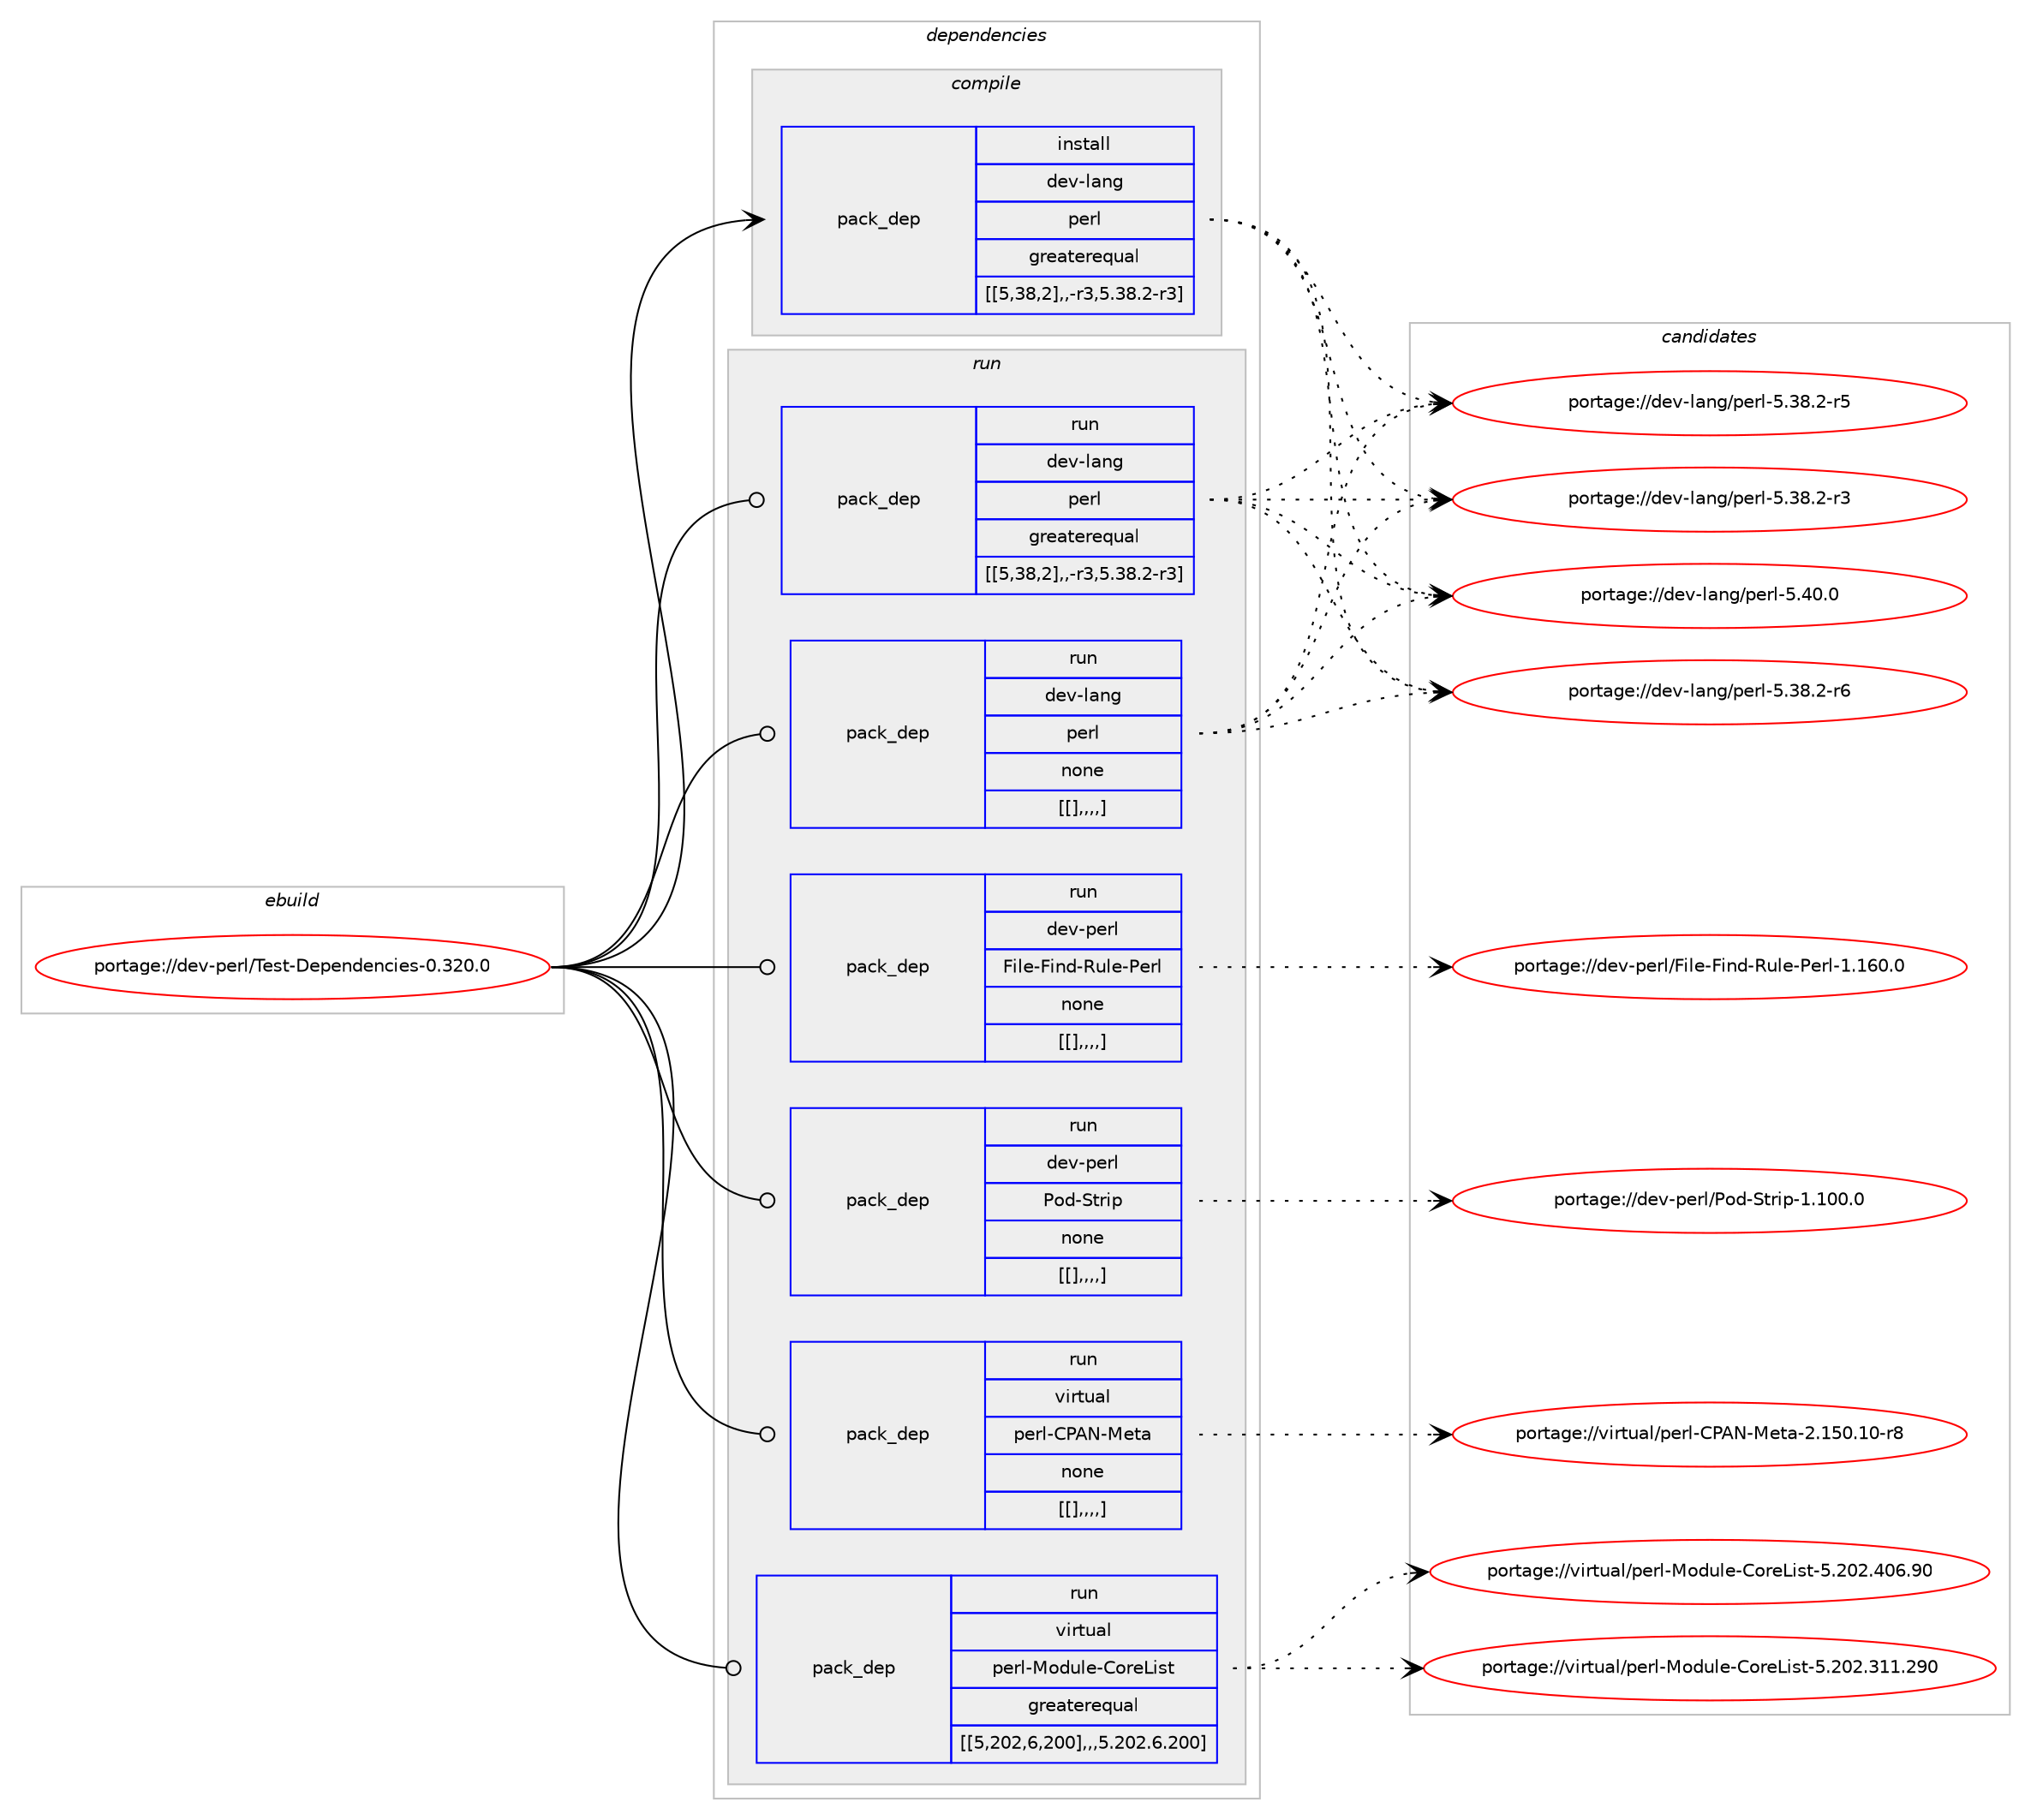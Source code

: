 digraph prolog {

# *************
# Graph options
# *************

newrank=true;
concentrate=true;
compound=true;
graph [rankdir=LR,fontname=Helvetica,fontsize=10,ranksep=1.5];#, ranksep=2.5, nodesep=0.2];
edge  [arrowhead=vee];
node  [fontname=Helvetica,fontsize=10];

# **********
# The ebuild
# **********

subgraph cluster_leftcol {
color=gray;
label=<<i>ebuild</i>>;
id [label="portage://dev-perl/Test-Dependencies-0.320.0", color=red, width=4, href="../dev-perl/Test-Dependencies-0.320.0.svg"];
}

# ****************
# The dependencies
# ****************

subgraph cluster_midcol {
color=gray;
label=<<i>dependencies</i>>;
subgraph cluster_compile {
fillcolor="#eeeeee";
style=filled;
label=<<i>compile</i>>;
subgraph pack106444 {
dependency138243 [label=<<TABLE BORDER="0" CELLBORDER="1" CELLSPACING="0" CELLPADDING="4" WIDTH="220"><TR><TD ROWSPAN="6" CELLPADDING="30">pack_dep</TD></TR><TR><TD WIDTH="110">install</TD></TR><TR><TD>dev-lang</TD></TR><TR><TD>perl</TD></TR><TR><TD>greaterequal</TD></TR><TR><TD>[[5,38,2],,-r3,5.38.2-r3]</TD></TR></TABLE>>, shape=none, color=blue];
}
id:e -> dependency138243:w [weight=20,style="solid",arrowhead="vee"];
}
subgraph cluster_compileandrun {
fillcolor="#eeeeee";
style=filled;
label=<<i>compile and run</i>>;
}
subgraph cluster_run {
fillcolor="#eeeeee";
style=filled;
label=<<i>run</i>>;
subgraph pack106445 {
dependency138244 [label=<<TABLE BORDER="0" CELLBORDER="1" CELLSPACING="0" CELLPADDING="4" WIDTH="220"><TR><TD ROWSPAN="6" CELLPADDING="30">pack_dep</TD></TR><TR><TD WIDTH="110">run</TD></TR><TR><TD>dev-lang</TD></TR><TR><TD>perl</TD></TR><TR><TD>greaterequal</TD></TR><TR><TD>[[5,38,2],,-r3,5.38.2-r3]</TD></TR></TABLE>>, shape=none, color=blue];
}
id:e -> dependency138244:w [weight=20,style="solid",arrowhead="odot"];
subgraph pack106446 {
dependency138245 [label=<<TABLE BORDER="0" CELLBORDER="1" CELLSPACING="0" CELLPADDING="4" WIDTH="220"><TR><TD ROWSPAN="6" CELLPADDING="30">pack_dep</TD></TR><TR><TD WIDTH="110">run</TD></TR><TR><TD>dev-lang</TD></TR><TR><TD>perl</TD></TR><TR><TD>none</TD></TR><TR><TD>[[],,,,]</TD></TR></TABLE>>, shape=none, color=blue];
}
id:e -> dependency138245:w [weight=20,style="solid",arrowhead="odot"];
subgraph pack106447 {
dependency138246 [label=<<TABLE BORDER="0" CELLBORDER="1" CELLSPACING="0" CELLPADDING="4" WIDTH="220"><TR><TD ROWSPAN="6" CELLPADDING="30">pack_dep</TD></TR><TR><TD WIDTH="110">run</TD></TR><TR><TD>dev-perl</TD></TR><TR><TD>File-Find-Rule-Perl</TD></TR><TR><TD>none</TD></TR><TR><TD>[[],,,,]</TD></TR></TABLE>>, shape=none, color=blue];
}
id:e -> dependency138246:w [weight=20,style="solid",arrowhead="odot"];
subgraph pack106448 {
dependency138247 [label=<<TABLE BORDER="0" CELLBORDER="1" CELLSPACING="0" CELLPADDING="4" WIDTH="220"><TR><TD ROWSPAN="6" CELLPADDING="30">pack_dep</TD></TR><TR><TD WIDTH="110">run</TD></TR><TR><TD>dev-perl</TD></TR><TR><TD>Pod-Strip</TD></TR><TR><TD>none</TD></TR><TR><TD>[[],,,,]</TD></TR></TABLE>>, shape=none, color=blue];
}
id:e -> dependency138247:w [weight=20,style="solid",arrowhead="odot"];
subgraph pack106449 {
dependency138248 [label=<<TABLE BORDER="0" CELLBORDER="1" CELLSPACING="0" CELLPADDING="4" WIDTH="220"><TR><TD ROWSPAN="6" CELLPADDING="30">pack_dep</TD></TR><TR><TD WIDTH="110">run</TD></TR><TR><TD>virtual</TD></TR><TR><TD>perl-CPAN-Meta</TD></TR><TR><TD>none</TD></TR><TR><TD>[[],,,,]</TD></TR></TABLE>>, shape=none, color=blue];
}
id:e -> dependency138248:w [weight=20,style="solid",arrowhead="odot"];
subgraph pack106450 {
dependency138249 [label=<<TABLE BORDER="0" CELLBORDER="1" CELLSPACING="0" CELLPADDING="4" WIDTH="220"><TR><TD ROWSPAN="6" CELLPADDING="30">pack_dep</TD></TR><TR><TD WIDTH="110">run</TD></TR><TR><TD>virtual</TD></TR><TR><TD>perl-Module-CoreList</TD></TR><TR><TD>greaterequal</TD></TR><TR><TD>[[5,202,6,200],,,5.202.6.200]</TD></TR></TABLE>>, shape=none, color=blue];
}
id:e -> dependency138249:w [weight=20,style="solid",arrowhead="odot"];
}
}

# **************
# The candidates
# **************

subgraph cluster_choices {
rank=same;
color=gray;
label=<<i>candidates</i>>;

subgraph choice106444 {
color=black;
nodesep=1;
choice10010111845108971101034711210111410845534652484648 [label="portage://dev-lang/perl-5.40.0", color=red, width=4,href="../dev-lang/perl-5.40.0.svg"];
choice100101118451089711010347112101114108455346515646504511454 [label="portage://dev-lang/perl-5.38.2-r6", color=red, width=4,href="../dev-lang/perl-5.38.2-r6.svg"];
choice100101118451089711010347112101114108455346515646504511453 [label="portage://dev-lang/perl-5.38.2-r5", color=red, width=4,href="../dev-lang/perl-5.38.2-r5.svg"];
choice100101118451089711010347112101114108455346515646504511451 [label="portage://dev-lang/perl-5.38.2-r3", color=red, width=4,href="../dev-lang/perl-5.38.2-r3.svg"];
dependency138243:e -> choice10010111845108971101034711210111410845534652484648:w [style=dotted,weight="100"];
dependency138243:e -> choice100101118451089711010347112101114108455346515646504511454:w [style=dotted,weight="100"];
dependency138243:e -> choice100101118451089711010347112101114108455346515646504511453:w [style=dotted,weight="100"];
dependency138243:e -> choice100101118451089711010347112101114108455346515646504511451:w [style=dotted,weight="100"];
}
subgraph choice106445 {
color=black;
nodesep=1;
choice10010111845108971101034711210111410845534652484648 [label="portage://dev-lang/perl-5.40.0", color=red, width=4,href="../dev-lang/perl-5.40.0.svg"];
choice100101118451089711010347112101114108455346515646504511454 [label="portage://dev-lang/perl-5.38.2-r6", color=red, width=4,href="../dev-lang/perl-5.38.2-r6.svg"];
choice100101118451089711010347112101114108455346515646504511453 [label="portage://dev-lang/perl-5.38.2-r5", color=red, width=4,href="../dev-lang/perl-5.38.2-r5.svg"];
choice100101118451089711010347112101114108455346515646504511451 [label="portage://dev-lang/perl-5.38.2-r3", color=red, width=4,href="../dev-lang/perl-5.38.2-r3.svg"];
dependency138244:e -> choice10010111845108971101034711210111410845534652484648:w [style=dotted,weight="100"];
dependency138244:e -> choice100101118451089711010347112101114108455346515646504511454:w [style=dotted,weight="100"];
dependency138244:e -> choice100101118451089711010347112101114108455346515646504511453:w [style=dotted,weight="100"];
dependency138244:e -> choice100101118451089711010347112101114108455346515646504511451:w [style=dotted,weight="100"];
}
subgraph choice106446 {
color=black;
nodesep=1;
choice10010111845108971101034711210111410845534652484648 [label="portage://dev-lang/perl-5.40.0", color=red, width=4,href="../dev-lang/perl-5.40.0.svg"];
choice100101118451089711010347112101114108455346515646504511454 [label="portage://dev-lang/perl-5.38.2-r6", color=red, width=4,href="../dev-lang/perl-5.38.2-r6.svg"];
choice100101118451089711010347112101114108455346515646504511453 [label="portage://dev-lang/perl-5.38.2-r5", color=red, width=4,href="../dev-lang/perl-5.38.2-r5.svg"];
choice100101118451089711010347112101114108455346515646504511451 [label="portage://dev-lang/perl-5.38.2-r3", color=red, width=4,href="../dev-lang/perl-5.38.2-r3.svg"];
dependency138245:e -> choice10010111845108971101034711210111410845534652484648:w [style=dotted,weight="100"];
dependency138245:e -> choice100101118451089711010347112101114108455346515646504511454:w [style=dotted,weight="100"];
dependency138245:e -> choice100101118451089711010347112101114108455346515646504511453:w [style=dotted,weight="100"];
dependency138245:e -> choice100101118451089711010347112101114108455346515646504511451:w [style=dotted,weight="100"];
}
subgraph choice106447 {
color=black;
nodesep=1;
choice1001011184511210111410847701051081014570105110100458211710810145801011141084549464954484648 [label="portage://dev-perl/File-Find-Rule-Perl-1.160.0", color=red, width=4,href="../dev-perl/File-Find-Rule-Perl-1.160.0.svg"];
dependency138246:e -> choice1001011184511210111410847701051081014570105110100458211710810145801011141084549464954484648:w [style=dotted,weight="100"];
}
subgraph choice106448 {
color=black;
nodesep=1;
choice10010111845112101114108478011110045831161141051124549464948484648 [label="portage://dev-perl/Pod-Strip-1.100.0", color=red, width=4,href="../dev-perl/Pod-Strip-1.100.0.svg"];
dependency138247:e -> choice10010111845112101114108478011110045831161141051124549464948484648:w [style=dotted,weight="100"];
}
subgraph choice106449 {
color=black;
nodesep=1;
choice118105114116117971084711210111410845678065784577101116974550464953484649484511456 [label="portage://virtual/perl-CPAN-Meta-2.150.10-r8", color=red, width=4,href="../virtual/perl-CPAN-Meta-2.150.10-r8.svg"];
dependency138248:e -> choice118105114116117971084711210111410845678065784577101116974550464953484649484511456:w [style=dotted,weight="100"];
}
subgraph choice106450 {
color=black;
nodesep=1;
choice1181051141161179710847112101114108457711110011710810145671111141017610511511645534650485046524854465748 [label="portage://virtual/perl-Module-CoreList-5.202.406.90", color=red, width=4,href="../virtual/perl-Module-CoreList-5.202.406.90.svg"];
choice118105114116117971084711210111410845771111001171081014567111114101761051151164553465048504651494946505748 [label="portage://virtual/perl-Module-CoreList-5.202.311.290", color=red, width=4,href="../virtual/perl-Module-CoreList-5.202.311.290.svg"];
dependency138249:e -> choice1181051141161179710847112101114108457711110011710810145671111141017610511511645534650485046524854465748:w [style=dotted,weight="100"];
dependency138249:e -> choice118105114116117971084711210111410845771111001171081014567111114101761051151164553465048504651494946505748:w [style=dotted,weight="100"];
}
}

}
